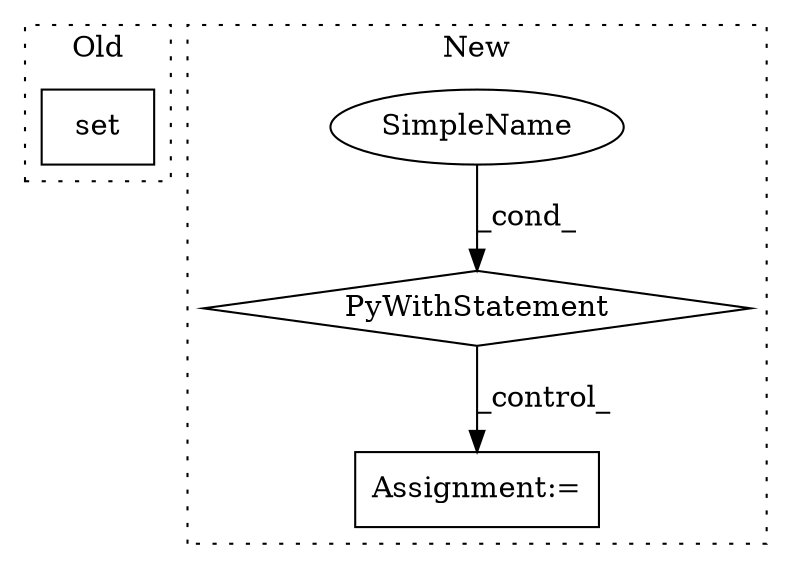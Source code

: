 digraph G {
subgraph cluster0 {
1 [label="set" a="32" s="378,392" l="4,1" shape="box"];
label = "Old";
style="dotted";
}
subgraph cluster1 {
2 [label="PyWithStatement" a="104" s="393,438" l="10,2" shape="diamond"];
3 [label="Assignment:=" a="7" s="478" l="1" shape="box"];
4 [label="SimpleName" a="42" s="" l="" shape="ellipse"];
label = "New";
style="dotted";
}
2 -> 3 [label="_control_"];
4 -> 2 [label="_cond_"];
}